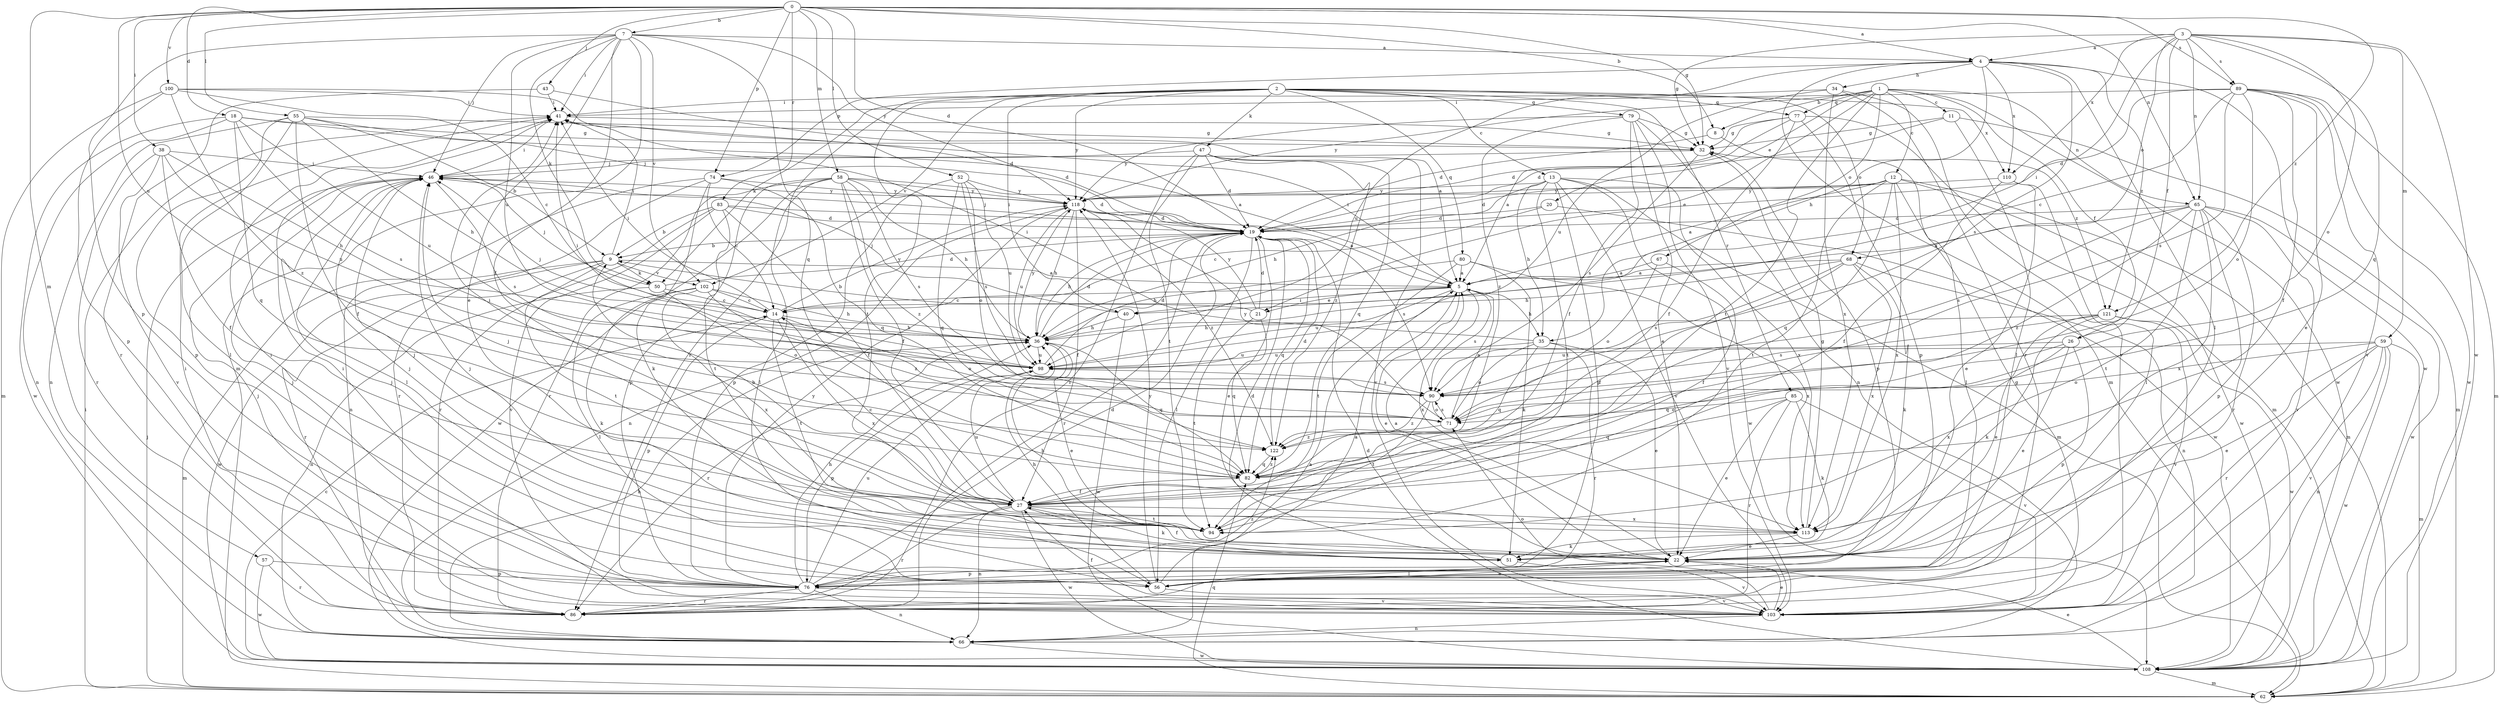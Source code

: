 strict digraph  {
0;
1;
2;
3;
4;
5;
7;
8;
9;
11;
12;
13;
14;
18;
19;
20;
21;
22;
26;
27;
32;
34;
35;
36;
38;
40;
41;
43;
46;
47;
50;
51;
52;
55;
56;
57;
58;
59;
62;
65;
66;
67;
68;
71;
74;
76;
77;
79;
80;
82;
83;
85;
86;
89;
90;
94;
98;
100;
102;
103;
108;
110;
113;
118;
121;
122;
0 -> 4  [label=a];
0 -> 7  [label=b];
0 -> 8  [label=b];
0 -> 18  [label=d];
0 -> 19  [label=d];
0 -> 32  [label=g];
0 -> 38  [label=i];
0 -> 43  [label=j];
0 -> 52  [label=l];
0 -> 55  [label=l];
0 -> 57  [label=m];
0 -> 58  [label=m];
0 -> 65  [label=n];
0 -> 74  [label=p];
0 -> 83  [label=r];
0 -> 89  [label=s];
0 -> 98  [label=u];
0 -> 100  [label=v];
0 -> 121  [label=z];
1 -> 8  [label=b];
1 -> 11  [label=c];
1 -> 12  [label=c];
1 -> 20  [label=e];
1 -> 21  [label=e];
1 -> 26  [label=f];
1 -> 65  [label=n];
1 -> 67  [label=o];
1 -> 77  [label=q];
1 -> 94  [label=t];
1 -> 108  [label=w];
1 -> 118  [label=y];
2 -> 13  [label=c];
2 -> 40  [label=i];
2 -> 47  [label=k];
2 -> 50  [label=k];
2 -> 68  [label=o];
2 -> 77  [label=q];
2 -> 79  [label=q];
2 -> 80  [label=q];
2 -> 85  [label=r];
2 -> 86  [label=r];
2 -> 94  [label=t];
2 -> 102  [label=v];
2 -> 110  [label=x];
2 -> 118  [label=y];
3 -> 4  [label=a];
3 -> 26  [label=f];
3 -> 32  [label=g];
3 -> 40  [label=i];
3 -> 59  [label=m];
3 -> 65  [label=n];
3 -> 68  [label=o];
3 -> 71  [label=o];
3 -> 82  [label=q];
3 -> 89  [label=s];
3 -> 108  [label=w];
3 -> 110  [label=x];
4 -> 34  [label=h];
4 -> 35  [label=h];
4 -> 56  [label=l];
4 -> 62  [label=m];
4 -> 74  [label=p];
4 -> 90  [label=s];
4 -> 98  [label=u];
4 -> 108  [label=w];
4 -> 110  [label=x];
4 -> 121  [label=z];
5 -> 14  [label=c];
5 -> 21  [label=e];
5 -> 22  [label=e];
5 -> 35  [label=h];
5 -> 40  [label=i];
5 -> 41  [label=i];
5 -> 90  [label=s];
5 -> 98  [label=u];
5 -> 113  [label=x];
7 -> 4  [label=a];
7 -> 22  [label=e];
7 -> 27  [label=f];
7 -> 41  [label=i];
7 -> 46  [label=j];
7 -> 50  [label=k];
7 -> 62  [label=m];
7 -> 76  [label=p];
7 -> 82  [label=q];
7 -> 98  [label=u];
7 -> 102  [label=v];
7 -> 118  [label=y];
8 -> 19  [label=d];
8 -> 121  [label=z];
9 -> 5  [label=a];
9 -> 41  [label=i];
9 -> 50  [label=k];
9 -> 62  [label=m];
9 -> 86  [label=r];
9 -> 94  [label=t];
9 -> 102  [label=v];
9 -> 108  [label=w];
11 -> 19  [label=d];
11 -> 32  [label=g];
11 -> 56  [label=l];
11 -> 62  [label=m];
12 -> 5  [label=a];
12 -> 19  [label=d];
12 -> 56  [label=l];
12 -> 62  [label=m];
12 -> 82  [label=q];
12 -> 94  [label=t];
12 -> 108  [label=w];
12 -> 113  [label=x];
12 -> 118  [label=y];
13 -> 35  [label=h];
13 -> 36  [label=h];
13 -> 62  [label=m];
13 -> 76  [label=p];
13 -> 94  [label=t];
13 -> 103  [label=v];
13 -> 108  [label=w];
13 -> 113  [label=x];
13 -> 118  [label=y];
14 -> 36  [label=h];
14 -> 41  [label=i];
14 -> 71  [label=o];
14 -> 76  [label=p];
14 -> 94  [label=t];
14 -> 113  [label=x];
14 -> 118  [label=y];
18 -> 19  [label=d];
18 -> 32  [label=g];
18 -> 66  [label=n];
18 -> 82  [label=q];
18 -> 90  [label=s];
18 -> 98  [label=u];
18 -> 108  [label=w];
19 -> 9  [label=b];
19 -> 22  [label=e];
19 -> 36  [label=h];
19 -> 46  [label=j];
19 -> 56  [label=l];
19 -> 82  [label=q];
19 -> 86  [label=r];
19 -> 90  [label=s];
20 -> 14  [label=c];
20 -> 19  [label=d];
20 -> 108  [label=w];
21 -> 9  [label=b];
21 -> 19  [label=d];
21 -> 82  [label=q];
21 -> 94  [label=t];
21 -> 118  [label=y];
22 -> 5  [label=a];
22 -> 27  [label=f];
22 -> 36  [label=h];
22 -> 46  [label=j];
22 -> 56  [label=l];
22 -> 76  [label=p];
26 -> 22  [label=e];
26 -> 76  [label=p];
26 -> 82  [label=q];
26 -> 98  [label=u];
26 -> 113  [label=x];
27 -> 9  [label=b];
27 -> 14  [label=c];
27 -> 46  [label=j];
27 -> 51  [label=k];
27 -> 66  [label=n];
27 -> 86  [label=r];
27 -> 94  [label=t];
27 -> 98  [label=u];
27 -> 108  [label=w];
27 -> 113  [label=x];
32 -> 46  [label=j];
32 -> 76  [label=p];
32 -> 90  [label=s];
34 -> 41  [label=i];
34 -> 86  [label=r];
34 -> 98  [label=u];
34 -> 103  [label=v];
34 -> 113  [label=x];
35 -> 22  [label=e];
35 -> 41  [label=i];
35 -> 71  [label=o];
35 -> 82  [label=q];
35 -> 86  [label=r];
35 -> 98  [label=u];
36 -> 19  [label=d];
36 -> 22  [label=e];
36 -> 46  [label=j];
36 -> 82  [label=q];
36 -> 86  [label=r];
36 -> 98  [label=u];
36 -> 118  [label=y];
38 -> 27  [label=f];
38 -> 36  [label=h];
38 -> 46  [label=j];
38 -> 86  [label=r];
38 -> 98  [label=u];
38 -> 103  [label=v];
40 -> 36  [label=h];
40 -> 46  [label=j];
40 -> 108  [label=w];
41 -> 32  [label=g];
43 -> 5  [label=a];
43 -> 41  [label=i];
43 -> 86  [label=r];
46 -> 41  [label=i];
46 -> 56  [label=l];
46 -> 90  [label=s];
46 -> 118  [label=y];
47 -> 19  [label=d];
47 -> 46  [label=j];
47 -> 82  [label=q];
47 -> 86  [label=r];
47 -> 94  [label=t];
47 -> 103  [label=v];
47 -> 122  [label=z];
50 -> 14  [label=c];
50 -> 19  [label=d];
50 -> 46  [label=j];
50 -> 66  [label=n];
50 -> 71  [label=o];
51 -> 19  [label=d];
51 -> 46  [label=j];
51 -> 103  [label=v];
52 -> 71  [label=o];
52 -> 76  [label=p];
52 -> 82  [label=q];
52 -> 90  [label=s];
52 -> 98  [label=u];
52 -> 118  [label=y];
55 -> 5  [label=a];
55 -> 9  [label=b];
55 -> 27  [label=f];
55 -> 32  [label=g];
55 -> 36  [label=h];
55 -> 56  [label=l];
55 -> 66  [label=n];
55 -> 76  [label=p];
56 -> 5  [label=a];
56 -> 22  [label=e];
56 -> 36  [label=h];
56 -> 41  [label=i];
56 -> 46  [label=j];
56 -> 103  [label=v];
56 -> 118  [label=y];
57 -> 76  [label=p];
57 -> 86  [label=r];
57 -> 108  [label=w];
58 -> 19  [label=d];
58 -> 27  [label=f];
58 -> 36  [label=h];
58 -> 56  [label=l];
58 -> 76  [label=p];
58 -> 86  [label=r];
58 -> 90  [label=s];
58 -> 108  [label=w];
58 -> 118  [label=y];
58 -> 122  [label=z];
59 -> 22  [label=e];
59 -> 62  [label=m];
59 -> 66  [label=n];
59 -> 71  [label=o];
59 -> 86  [label=r];
59 -> 98  [label=u];
59 -> 103  [label=v];
59 -> 108  [label=w];
62 -> 41  [label=i];
62 -> 46  [label=j];
62 -> 82  [label=q];
65 -> 5  [label=a];
65 -> 19  [label=d];
65 -> 76  [label=p];
65 -> 86  [label=r];
65 -> 90  [label=s];
65 -> 94  [label=t];
65 -> 103  [label=v];
65 -> 108  [label=w];
65 -> 113  [label=x];
65 -> 122  [label=z];
66 -> 5  [label=a];
66 -> 36  [label=h];
66 -> 108  [label=w];
67 -> 5  [label=a];
67 -> 27  [label=f];
67 -> 71  [label=o];
68 -> 5  [label=a];
68 -> 27  [label=f];
68 -> 36  [label=h];
68 -> 51  [label=k];
68 -> 66  [label=n];
68 -> 90  [label=s];
68 -> 113  [label=x];
71 -> 5  [label=a];
71 -> 90  [label=s];
71 -> 118  [label=y];
71 -> 122  [label=z];
74 -> 14  [label=c];
74 -> 51  [label=k];
74 -> 66  [label=n];
74 -> 82  [label=q];
74 -> 86  [label=r];
74 -> 118  [label=y];
76 -> 19  [label=d];
76 -> 36  [label=h];
76 -> 46  [label=j];
76 -> 66  [label=n];
76 -> 86  [label=r];
76 -> 98  [label=u];
76 -> 103  [label=v];
76 -> 118  [label=y];
76 -> 122  [label=z];
77 -> 5  [label=a];
77 -> 19  [label=d];
77 -> 27  [label=f];
77 -> 32  [label=g];
77 -> 62  [label=m];
77 -> 76  [label=p];
79 -> 22  [label=e];
79 -> 27  [label=f];
79 -> 32  [label=g];
79 -> 66  [label=n];
79 -> 103  [label=v];
79 -> 118  [label=y];
79 -> 122  [label=z];
80 -> 5  [label=a];
80 -> 36  [label=h];
80 -> 51  [label=k];
80 -> 94  [label=t];
80 -> 113  [label=x];
82 -> 27  [label=f];
82 -> 41  [label=i];
82 -> 122  [label=z];
83 -> 5  [label=a];
83 -> 9  [label=b];
83 -> 19  [label=d];
83 -> 27  [label=f];
83 -> 86  [label=r];
83 -> 94  [label=t];
83 -> 103  [label=v];
85 -> 22  [label=e];
85 -> 51  [label=k];
85 -> 71  [label=o];
85 -> 82  [label=q];
85 -> 86  [label=r];
85 -> 103  [label=v];
86 -> 41  [label=i];
89 -> 14  [label=c];
89 -> 19  [label=d];
89 -> 22  [label=e];
89 -> 27  [label=f];
89 -> 41  [label=i];
89 -> 62  [label=m];
89 -> 71  [label=o];
89 -> 90  [label=s];
89 -> 103  [label=v];
89 -> 108  [label=w];
90 -> 71  [label=o];
90 -> 94  [label=t];
90 -> 122  [label=z];
94 -> 46  [label=j];
98 -> 19  [label=d];
98 -> 41  [label=i];
98 -> 76  [label=p];
98 -> 90  [label=s];
100 -> 14  [label=c];
100 -> 19  [label=d];
100 -> 41  [label=i];
100 -> 62  [label=m];
100 -> 76  [label=p];
100 -> 122  [label=z];
102 -> 14  [label=c];
102 -> 36  [label=h];
102 -> 51  [label=k];
102 -> 56  [label=l];
102 -> 113  [label=x];
102 -> 122  [label=z];
103 -> 22  [label=e];
103 -> 27  [label=f];
103 -> 32  [label=g];
103 -> 41  [label=i];
103 -> 46  [label=j];
103 -> 66  [label=n];
103 -> 71  [label=o];
108 -> 14  [label=c];
108 -> 19  [label=d];
108 -> 22  [label=e];
108 -> 62  [label=m];
110 -> 22  [label=e];
110 -> 27  [label=f];
110 -> 56  [label=l];
110 -> 118  [label=y];
113 -> 22  [label=e];
113 -> 32  [label=g];
113 -> 51  [label=k];
118 -> 19  [label=d];
118 -> 27  [label=f];
118 -> 36  [label=h];
118 -> 66  [label=n];
118 -> 98  [label=u];
118 -> 122  [label=z];
121 -> 22  [label=e];
121 -> 36  [label=h];
121 -> 51  [label=k];
121 -> 90  [label=s];
121 -> 103  [label=v];
121 -> 108  [label=w];
122 -> 19  [label=d];
122 -> 82  [label=q];
}

